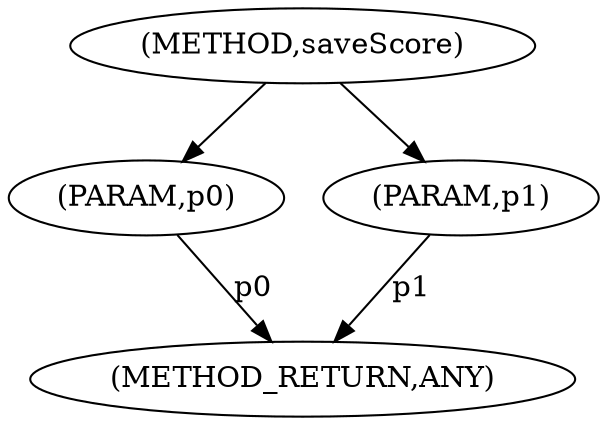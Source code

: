 digraph "saveScore" {  
"1261" [label = <(METHOD,saveScore)> ]
"1265" [label = <(METHOD_RETURN,ANY)> ]
"1262" [label = <(PARAM,p0)> ]
"1263" [label = <(PARAM,p1)> ]
  "1262" -> "1265"  [ label = "p0"] 
  "1263" -> "1265"  [ label = "p1"] 
  "1261" -> "1262" 
  "1261" -> "1263" 
}
